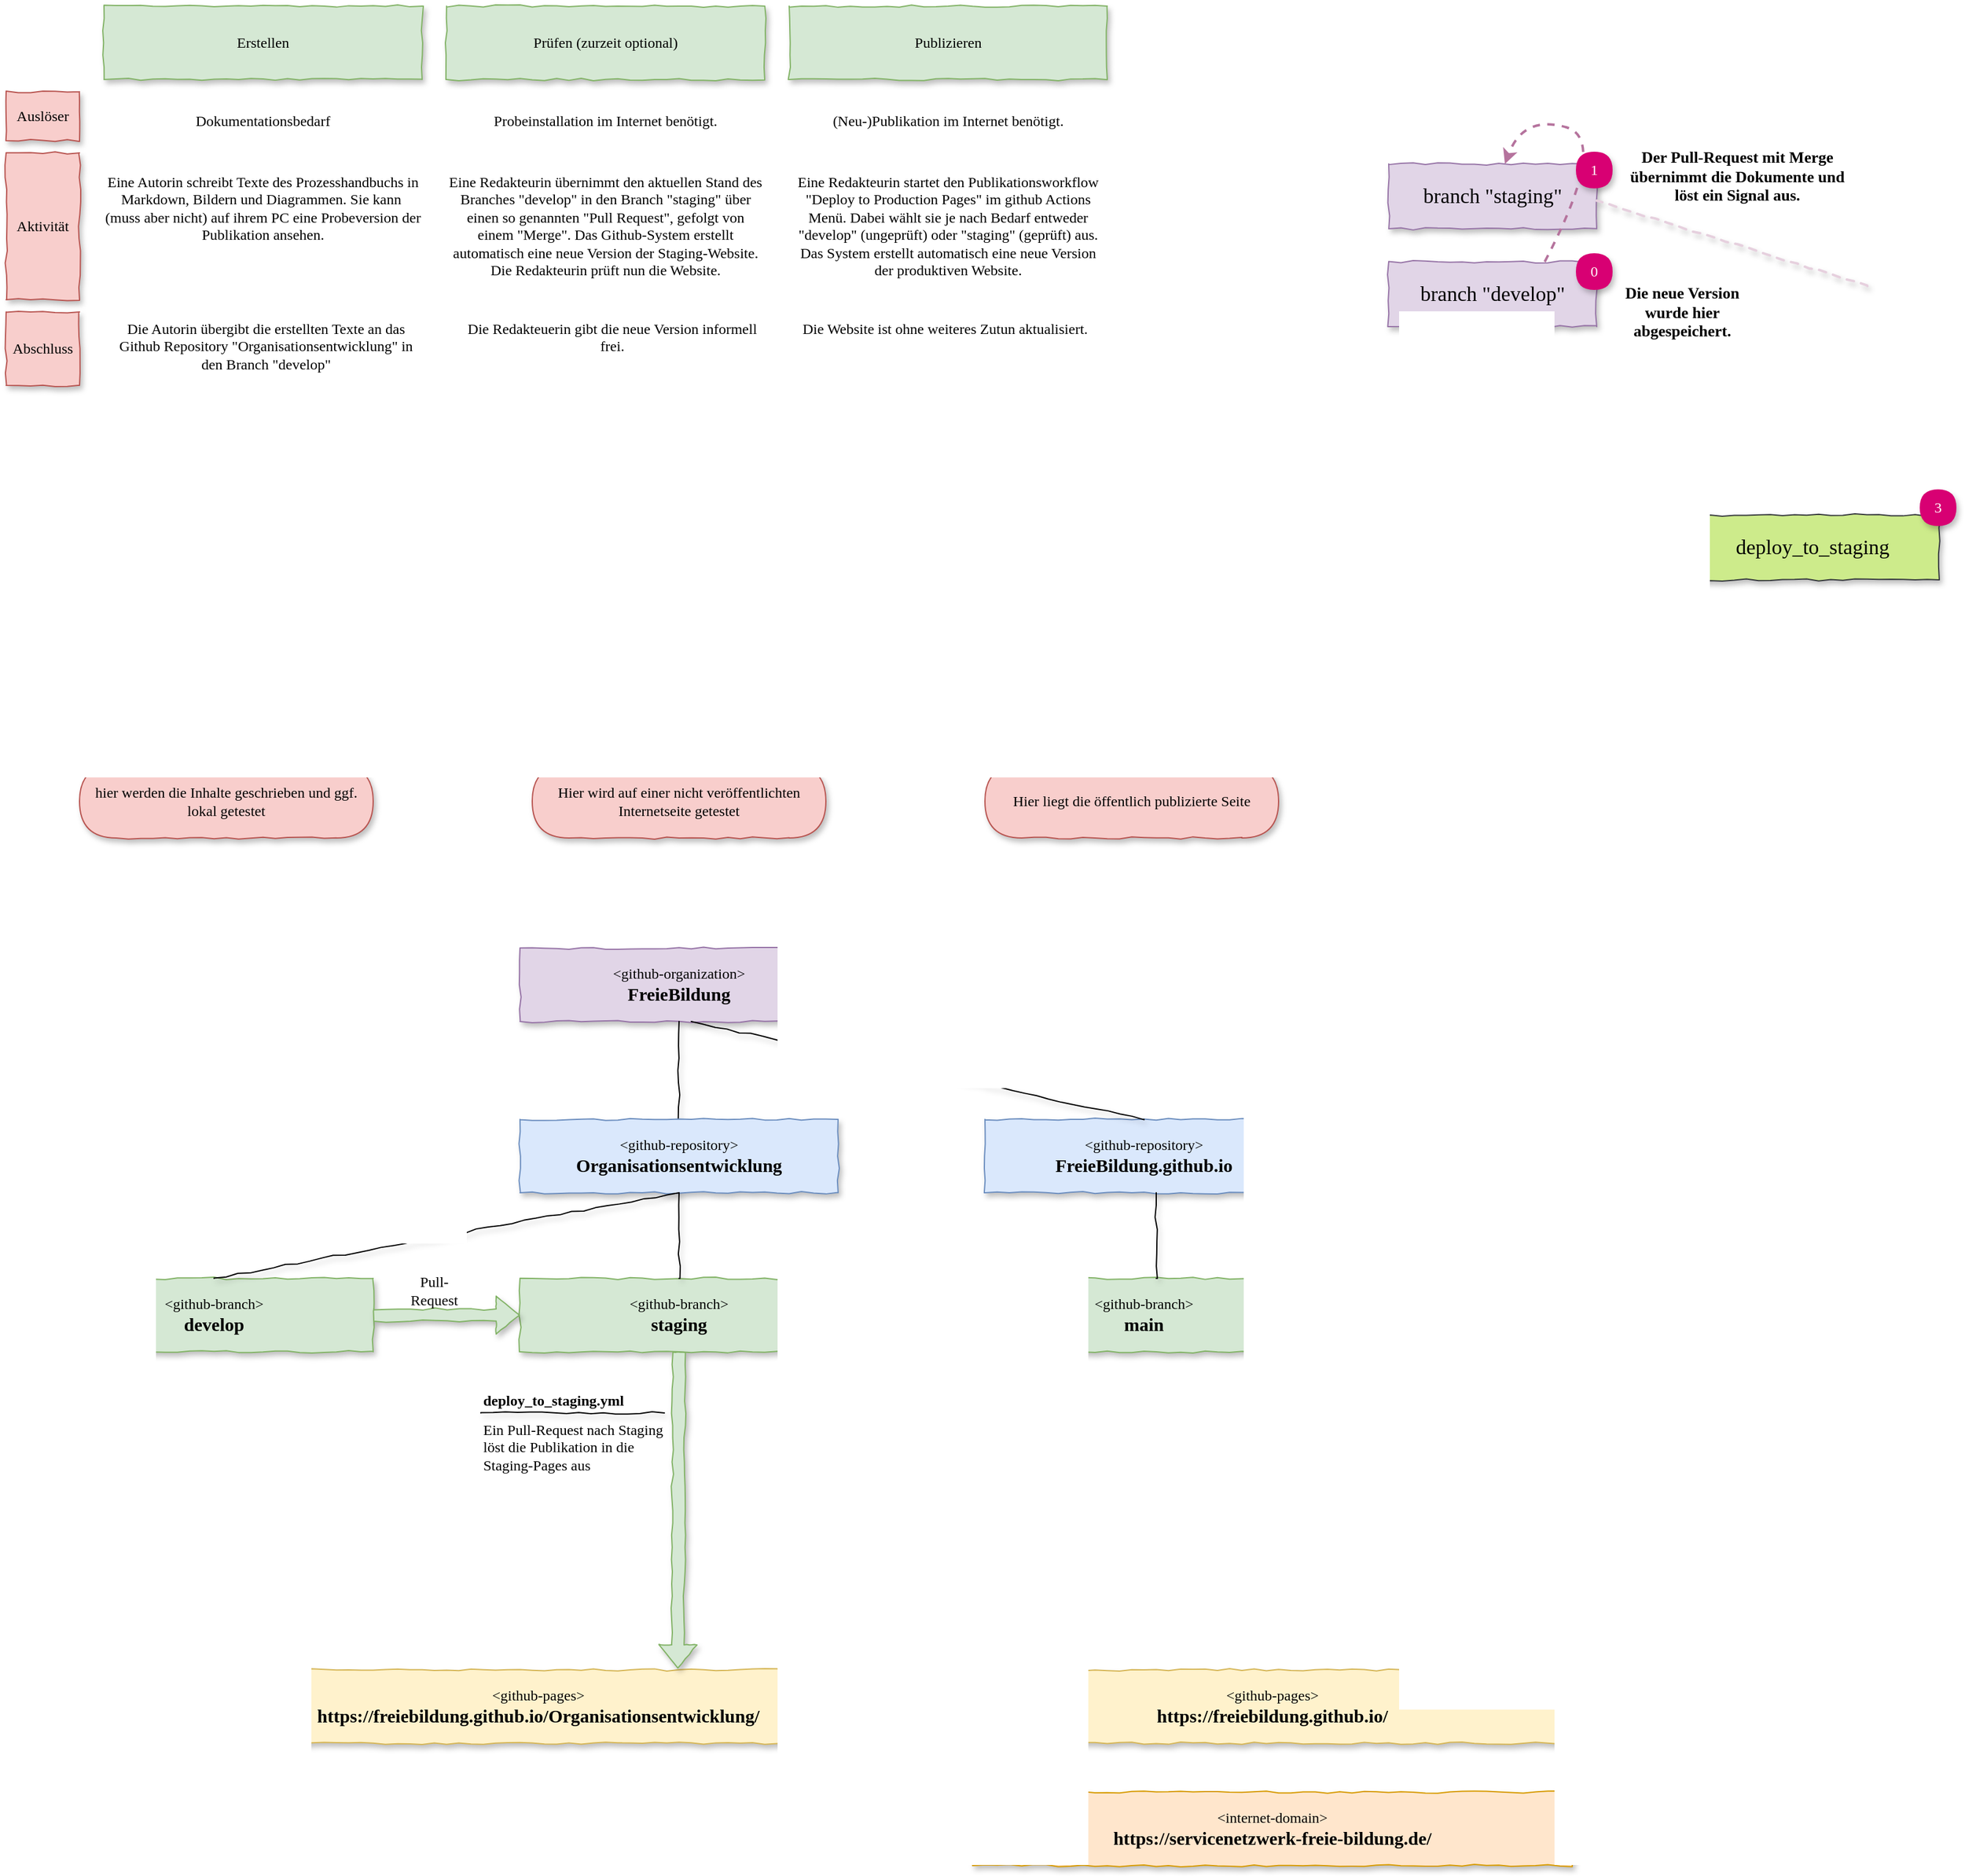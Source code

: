 <mxfile version="22.1.16" type="device" pages="3">
  <diagram id="SfIg9ZehUagJYM4pW7xx" name="staging">
    <mxGraphModel dx="2631" dy="1784" grid="1" gridSize="10" guides="1" tooltips="1" connect="1" arrows="1" fold="1" page="1" pageScale="1" pageWidth="1169" pageHeight="827" math="0" shadow="0">
      <root>
        <mxCell id="0" />
        <mxCell id="1" parent="0" />
        <mxCell id="Q2lMafh3maAkQUWObI2H-1" value="&amp;lt;github-organization&amp;gt;&lt;br&gt;&lt;b&gt;&lt;font style=&quot;font-size: 15px&quot;&gt;FreieBildung&lt;/font&gt;&lt;/b&gt;" style="rounded=0;whiteSpace=wrap;html=1;fontFamily=Comic Sans MS;shadow=1;sketch=1;sketchStyle=comic;fillColor=#e1d5e7;strokeColor=#9673a6;" parent="1" vertex="1">
          <mxGeometry x="300" y="20" width="260" height="60" as="geometry" />
        </mxCell>
        <mxCell id="Q2lMafh3maAkQUWObI2H-2" value="" style="endArrow=none;html=1;fontFamily=Comic Sans MS;sketch=1;shadow=1;sketchStyle=comic;entryX=0.5;entryY=1;entryDx=0;entryDy=0;" parent="1" source="Q2lMafh3maAkQUWObI2H-3" target="Q2lMafh3maAkQUWObI2H-1" edge="1">
          <mxGeometry width="50" height="50" relative="1" as="geometry">
            <mxPoint x="120" y="210" as="sourcePoint" />
            <mxPoint x="170" y="160" as="targetPoint" />
          </mxGeometry>
        </mxCell>
        <mxCell id="Q2lMafh3maAkQUWObI2H-3" value="&amp;lt;github-repository&amp;gt;&lt;br&gt;&lt;b&gt;&lt;font style=&quot;font-size: 15px&quot;&gt;Organisationsentwicklung&lt;/font&gt;&lt;/b&gt;" style="rounded=0;whiteSpace=wrap;html=1;fontFamily=Comic Sans MS;shadow=1;sketch=1;sketchStyle=comic;fillColor=#dae8fc;strokeColor=#6c8ebf;" parent="1" vertex="1">
          <mxGeometry x="300" y="160" width="260" height="60" as="geometry" />
        </mxCell>
        <mxCell id="Q2lMafh3maAkQUWObI2H-4" value="&amp;lt;github-repository&amp;gt;&lt;br&gt;&lt;b&gt;&lt;font style=&quot;font-size: 15px&quot;&gt;FreieBildung.github.io&lt;/font&gt;&lt;/b&gt;" style="rounded=0;whiteSpace=wrap;html=1;fontFamily=Comic Sans MS;shadow=1;sketch=1;sketchStyle=comic;fillColor=#dae8fc;strokeColor=#6c8ebf;" parent="1" vertex="1">
          <mxGeometry x="680" y="160" width="260" height="60" as="geometry" />
        </mxCell>
        <mxCell id="Q2lMafh3maAkQUWObI2H-5" value="&amp;lt;github-branch&amp;gt;&lt;br&gt;&lt;b&gt;&lt;font style=&quot;font-size: 15px&quot;&gt;staging&lt;/font&gt;&lt;/b&gt;" style="rounded=0;whiteSpace=wrap;html=1;fontFamily=Comic Sans MS;shadow=1;sketch=1;sketchStyle=comic;fillColor=#d5e8d4;strokeColor=#82b366;" parent="1" vertex="1">
          <mxGeometry x="300" y="290" width="260" height="60" as="geometry" />
        </mxCell>
        <mxCell id="Q2lMafh3maAkQUWObI2H-6" value="&amp;lt;github-branch&amp;gt;&lt;br&gt;&lt;b&gt;&lt;font style=&quot;font-size: 15px&quot;&gt;develop&lt;/font&gt;&lt;/b&gt;" style="rounded=0;whiteSpace=wrap;html=1;fontFamily=Comic Sans MS;shadow=1;sketch=1;sketchStyle=comic;fillColor=#d5e8d4;strokeColor=#82b366;" parent="1" vertex="1">
          <mxGeometry x="-80" y="290" width="260" height="60" as="geometry" />
        </mxCell>
        <mxCell id="Q2lMafh3maAkQUWObI2H-7" value="&amp;lt;github-branch&amp;gt;&lt;br&gt;&lt;b&gt;&lt;font style=&quot;font-size: 15px&quot;&gt;main&lt;/font&gt;&lt;/b&gt;" style="rounded=0;whiteSpace=wrap;html=1;fontFamily=Comic Sans MS;shadow=1;sketch=1;sketchStyle=comic;fillColor=#d5e8d4;strokeColor=#82b366;" parent="1" vertex="1">
          <mxGeometry x="680" y="290" width="260" height="60" as="geometry" />
        </mxCell>
        <mxCell id="Q2lMafh3maAkQUWObI2H-8" value="&amp;lt;github-pages&amp;gt;&lt;br&gt;&lt;b&gt;&lt;font style=&quot;font-size: 15px&quot;&gt;https://freiebildung.github.io/Organisationsentwicklung/&lt;/font&gt;&lt;/b&gt;" style="rounded=0;whiteSpace=wrap;html=1;fontFamily=Comic Sans MS;shadow=1;sketch=1;sketchStyle=comic;fillColor=#fff2cc;strokeColor=#d6b656;" parent="1" vertex="1">
          <mxGeometry x="70" y="610" width="490" height="60" as="geometry" />
        </mxCell>
        <mxCell id="Q2lMafh3maAkQUWObI2H-11" value="" style="shape=flexArrow;endArrow=classic;html=1;shadow=1;fontFamily=Comic Sans MS;sketch=1;sketchStyle=comic;fillColor=#d5e8d4;strokeColor=#82b366;exitX=1;exitY=0.5;exitDx=0;exitDy=0;entryX=0;entryY=0.5;entryDx=0;entryDy=0;" parent="1" source="Q2lMafh3maAkQUWObI2H-6" target="Q2lMafh3maAkQUWObI2H-5" edge="1">
          <mxGeometry width="50" height="50" relative="1" as="geometry">
            <mxPoint x="270" y="500" as="sourcePoint" />
            <mxPoint x="320" y="450" as="targetPoint" />
          </mxGeometry>
        </mxCell>
        <mxCell id="Q2lMafh3maAkQUWObI2H-14" value="&lt;span style=&quot;color: rgb(0 , 0 , 0) ; font-family: &amp;#34;comic sans ms&amp;#34; ; font-size: 12px ; font-style: normal ; font-weight: 400 ; letter-spacing: normal ; text-align: center ; text-indent: 0px ; text-transform: none ; word-spacing: 0px ; display: inline ; float: none&quot;&gt;Ein Pull-Request nach Staging löst die Publikation in die Staging-Pages aus&lt;/span&gt;" style="text;whiteSpace=wrap;html=1;fontFamily=Comic Sans MS;labelBackgroundColor=none;" parent="1" vertex="1">
          <mxGeometry x="268" y="400" width="150" height="30" as="geometry" />
        </mxCell>
        <mxCell id="Q2lMafh3maAkQUWObI2H-18" value="deploy_to_staging.yml" style="text;html=1;strokeColor=none;fillColor=none;align=left;verticalAlign=middle;whiteSpace=wrap;rounded=0;shadow=1;labelBackgroundColor=none;sketch=1;sketchStyle=comic;fontFamily=Comic Sans MS;fontStyle=1" parent="1" vertex="1">
          <mxGeometry x="268" y="380" width="40" height="20" as="geometry" />
        </mxCell>
        <mxCell id="Q2lMafh3maAkQUWObI2H-22" value="" style="endArrow=none;html=1;fontFamily=Comic Sans MS;sketch=1;shadow=1;sketchStyle=comic;entryX=1;entryY=0;entryDx=0;entryDy=0;exitX=0;exitY=1;exitDx=0;exitDy=0;" parent="1" source="Q2lMafh3maAkQUWObI2H-18" target="Q2lMafh3maAkQUWObI2H-14" edge="1">
          <mxGeometry width="50" height="50" relative="1" as="geometry">
            <mxPoint x="288" y="400.0" as="sourcePoint" />
            <mxPoint x="338" y="350.0" as="targetPoint" />
          </mxGeometry>
        </mxCell>
        <mxCell id="Q2lMafh3maAkQUWObI2H-17" value="" style="shape=flexArrow;endArrow=classic;html=1;shadow=1;fontFamily=Comic Sans MS;sketch=1;sketchStyle=comic;fillColor=#d5e8d4;strokeColor=#82b366;exitX=0.5;exitY=1;exitDx=0;exitDy=0;" parent="1" source="Q2lMafh3maAkQUWObI2H-5" edge="1">
          <mxGeometry width="50" height="50" relative="1" as="geometry">
            <mxPoint x="474.0" y="510" as="sourcePoint" />
            <mxPoint x="429" y="609" as="targetPoint" />
          </mxGeometry>
        </mxCell>
        <mxCell id="Q2lMafh3maAkQUWObI2H-23" value="Pull-Request" style="text;html=1;strokeColor=none;fillColor=none;align=center;verticalAlign=middle;whiteSpace=wrap;rounded=0;shadow=1;labelBackgroundColor=none;sketch=1;sketchStyle=comic;fontFamily=Comic Sans MS;" parent="1" vertex="1">
          <mxGeometry x="210" y="290" width="40" height="20" as="geometry" />
        </mxCell>
        <mxCell id="Q2lMafh3maAkQUWObI2H-24" value="" style="endArrow=none;html=1;fontFamily=Comic Sans MS;sketch=1;shadow=1;sketchStyle=comic;exitX=0.5;exitY=0;exitDx=0;exitDy=0;" parent="1" source="Q2lMafh3maAkQUWObI2H-4" edge="1">
          <mxGeometry width="50" height="50" relative="1" as="geometry">
            <mxPoint x="449.455" y="170" as="sourcePoint" />
            <mxPoint x="440" y="80" as="targetPoint" />
          </mxGeometry>
        </mxCell>
        <mxCell id="Q2lMafh3maAkQUWObI2H-25" value="" style="endArrow=none;html=1;fontFamily=Comic Sans MS;sketch=1;shadow=1;sketchStyle=comic;entryX=0.5;entryY=1;entryDx=0;entryDy=0;exitX=0.5;exitY=0;exitDx=0;exitDy=0;" parent="1" source="Q2lMafh3maAkQUWObI2H-6" target="Q2lMafh3maAkQUWObI2H-3" edge="1">
          <mxGeometry width="50" height="50" relative="1" as="geometry">
            <mxPoint x="449.455" y="170" as="sourcePoint" />
            <mxPoint x="448" y="90" as="targetPoint" />
          </mxGeometry>
        </mxCell>
        <mxCell id="Q2lMafh3maAkQUWObI2H-26" value="" style="endArrow=none;html=1;fontFamily=Comic Sans MS;sketch=1;shadow=1;sketchStyle=comic;exitX=0.5;exitY=0;exitDx=0;exitDy=0;" parent="1" source="Q2lMafh3maAkQUWObI2H-5" edge="1">
          <mxGeometry width="50" height="50" relative="1" as="geometry">
            <mxPoint x="60" y="440" as="sourcePoint" />
            <mxPoint x="430" y="220" as="targetPoint" />
          </mxGeometry>
        </mxCell>
        <mxCell id="fT35Rnp8yIrbImqnS2Vu-1" value="&amp;lt;github-pages&amp;gt;&lt;br&gt;&lt;b&gt;&lt;font style=&quot;font-size: 15px&quot;&gt;https://freiebildung.github.io/&lt;/font&gt;&lt;/b&gt;" style="rounded=0;whiteSpace=wrap;html=1;fontFamily=Comic Sans MS;shadow=1;sketch=1;sketchStyle=comic;fillColor=#fff2cc;strokeColor=#d6b656;" parent="1" vertex="1">
          <mxGeometry x="670" y="610" width="490" height="60" as="geometry" />
        </mxCell>
        <mxCell id="fT35Rnp8yIrbImqnS2Vu-2" value="&amp;lt;internet-domain&amp;gt;&lt;br&gt;&lt;b&gt;&lt;font style=&quot;font-size: 15px&quot;&gt;https://servicenetzwerk-freie-bildung.de/&lt;/font&gt;&lt;/b&gt;" style="rounded=0;whiteSpace=wrap;html=1;fontFamily=Comic Sans MS;shadow=1;sketch=1;sketchStyle=comic;fillColor=#ffe6cc;strokeColor=#d79b00;" parent="1" vertex="1">
          <mxGeometry x="670" y="710" width="490" height="60" as="geometry" />
        </mxCell>
        <mxCell id="fT35Rnp8yIrbImqnS2Vu-3" value="" style="endArrow=none;html=1;fontFamily=Comic Sans MS;sketch=1;shadow=1;sketchStyle=comic;exitX=0.5;exitY=0;exitDx=0;exitDy=0;" parent="1" edge="1">
          <mxGeometry width="50" height="50" relative="1" as="geometry">
            <mxPoint x="820.0" y="290" as="sourcePoint" />
            <mxPoint x="820.0" y="220" as="targetPoint" />
          </mxGeometry>
        </mxCell>
        <mxCell id="fT35Rnp8yIrbImqnS2Vu-4" value="hier werden die Inhalte geschrieben und ggf. lokal getestet" style="rounded=1;whiteSpace=wrap;html=1;arcSize=50;shadow=1;sketch=1;sketchStyle=comic;fontFamily=Comic Sans MS;fillColor=#f8cecc;strokeColor=#b85450;" parent="1" vertex="1">
          <mxGeometry x="-60" y="-130" width="240" height="60" as="geometry" />
        </mxCell>
        <mxCell id="fT35Rnp8yIrbImqnS2Vu-5" value="Hier wird auf einer nicht veröffentlichten Internetseite getestet" style="rounded=1;whiteSpace=wrap;html=1;arcSize=50;shadow=1;sketch=1;sketchStyle=comic;fontFamily=Comic Sans MS;fillColor=#f8cecc;strokeColor=#b85450;" parent="1" vertex="1">
          <mxGeometry x="310" y="-130" width="240" height="60" as="geometry" />
        </mxCell>
        <mxCell id="fT35Rnp8yIrbImqnS2Vu-6" value="Hier liegt die öffentlich publizierte Seite" style="rounded=1;whiteSpace=wrap;html=1;arcSize=50;shadow=1;sketch=1;sketchStyle=comic;fontFamily=Comic Sans MS;fillColor=#f8cecc;strokeColor=#b85450;" parent="1" vertex="1">
          <mxGeometry x="680" y="-130" width="240" height="60" as="geometry" />
        </mxCell>
        <mxCell id="P5geH7VPQGh_iKefIylm-1" value="Erstellen" style="rounded=0;whiteSpace=wrap;html=1;fontFamily=Comic Sans MS;shadow=1;sketch=1;sketchStyle=comic;fillColor=#d5e8d4;strokeColor=#82b366;" parent="1" vertex="1">
          <mxGeometry x="-40" y="-750" width="260" height="60" as="geometry" />
        </mxCell>
        <mxCell id="P5geH7VPQGh_iKefIylm-2" value="Prüfen (zurzeit optional)" style="rounded=0;whiteSpace=wrap;html=1;fontFamily=Comic Sans MS;shadow=1;sketch=1;sketchStyle=comic;fillColor=#d5e8d4;strokeColor=#82b366;" parent="1" vertex="1">
          <mxGeometry x="240" y="-750" width="260" height="60" as="geometry" />
        </mxCell>
        <mxCell id="P5geH7VPQGh_iKefIylm-3" value="Publizieren" style="rounded=0;whiteSpace=wrap;html=1;fontFamily=Comic Sans MS;shadow=1;sketch=1;sketchStyle=comic;fillColor=#d5e8d4;strokeColor=#82b366;" parent="1" vertex="1">
          <mxGeometry x="520" y="-750" width="260" height="60" as="geometry" />
        </mxCell>
        <mxCell id="P5geH7VPQGh_iKefIylm-6" value="Auslöser" style="rounded=0;whiteSpace=wrap;html=1;fontFamily=Comic Sans MS;shadow=1;sketch=1;sketchStyle=comic;fillColor=#f8cecc;strokeColor=#b85450;" parent="1" vertex="1">
          <mxGeometry x="-120" y="-680" width="60" height="40" as="geometry" />
        </mxCell>
        <mxCell id="P5geH7VPQGh_iKefIylm-7" value="&lt;font face=&quot;Comic Sans MS&quot;&gt;Eine Autorin schreibt Texte des Prozesshandbuchs in Markdown, Bildern und Diagrammen. Sie kann&amp;nbsp; (muss aber nicht) auf ihrem PC eine Probeversion der Publikation ansehen.&lt;br&gt;&lt;/font&gt;" style="text;html=1;strokeColor=none;fillColor=none;align=center;verticalAlign=top;whiteSpace=wrap;rounded=0;" parent="1" vertex="1">
          <mxGeometry x="-40" y="-620" width="260" height="20" as="geometry" />
        </mxCell>
        <mxCell id="P5geH7VPQGh_iKefIylm-8" value="Aktivität" style="rounded=0;whiteSpace=wrap;html=1;fontFamily=Comic Sans MS;shadow=1;sketch=1;sketchStyle=comic;fillColor=#f8cecc;strokeColor=#b85450;" parent="1" vertex="1">
          <mxGeometry x="-120" y="-630" width="60" height="120" as="geometry" />
        </mxCell>
        <mxCell id="P5geH7VPQGh_iKefIylm-9" value="&lt;font face=&quot;Comic Sans MS&quot;&gt;Dokumentationsbedarf&lt;/font&gt;" style="text;html=1;strokeColor=none;fillColor=none;align=center;verticalAlign=top;whiteSpace=wrap;rounded=0;" parent="1" vertex="1">
          <mxGeometry x="-15" y="-670" width="210" height="30" as="geometry" />
        </mxCell>
        <mxCell id="P5geH7VPQGh_iKefIylm-10" value="Abschluss" style="rounded=0;whiteSpace=wrap;html=1;fontFamily=Comic Sans MS;shadow=1;sketch=1;sketchStyle=comic;fillColor=#f8cecc;strokeColor=#b85450;" parent="1" vertex="1">
          <mxGeometry x="-120" y="-500" width="60" height="60" as="geometry" />
        </mxCell>
        <mxCell id="P5geH7VPQGh_iKefIylm-11" value="&lt;font face=&quot;Comic Sans MS&quot;&gt;Die Autorin übergibt die erstellten Texte an das Github Repository &quot;Organisationsentwicklung&quot; in den Branch &quot;develop&quot;&lt;/font&gt;" style="text;html=1;strokeColor=none;fillColor=none;align=center;verticalAlign=top;whiteSpace=wrap;rounded=0;" parent="1" vertex="1">
          <mxGeometry x="-30" y="-500" width="245" height="20" as="geometry" />
        </mxCell>
        <mxCell id="P5geH7VPQGh_iKefIylm-12" value="&lt;font face=&quot;Comic Sans MS&quot;&gt;Probeinstallation im Internet benötigt.&lt;/font&gt;" style="text;html=1;strokeColor=none;fillColor=none;align=center;verticalAlign=top;whiteSpace=wrap;rounded=0;" parent="1" vertex="1">
          <mxGeometry x="265" y="-670" width="210" height="20" as="geometry" />
        </mxCell>
        <mxCell id="P5geH7VPQGh_iKefIylm-13" value="&lt;font face=&quot;Comic Sans MS&quot;&gt;Eine Redakteurin übernimmt den aktuellen Stand des Branches &quot;develop&quot; in den Branch &quot;staging&quot; über einen so genannten &quot;Pull Request&quot;, gefolgt von einem &quot;Merge&quot;. Das Github-System erstellt automatisch eine neue Version der Staging-Website. Die Redakteurin prüft nun die Website.&lt;br&gt;&lt;/font&gt;" style="text;html=1;strokeColor=none;fillColor=none;align=center;verticalAlign=top;whiteSpace=wrap;rounded=0;" parent="1" vertex="1">
          <mxGeometry x="240" y="-620" width="260" height="20" as="geometry" />
        </mxCell>
        <mxCell id="P5geH7VPQGh_iKefIylm-14" value="&lt;font face=&quot;Comic Sans MS&quot;&gt;Die Redakteuerin gibt die neue Version informell frei.&lt;/font&gt;" style="text;html=1;strokeColor=none;fillColor=none;align=center;verticalAlign=top;whiteSpace=wrap;rounded=0;" parent="1" vertex="1">
          <mxGeometry x="252.5" y="-500" width="245" height="20" as="geometry" />
        </mxCell>
        <mxCell id="P5geH7VPQGh_iKefIylm-15" value="&lt;font face=&quot;Comic Sans MS&quot;&gt;(Neu-)Publikation im Internet benötigt.&lt;/font&gt;" style="text;html=1;strokeColor=none;fillColor=none;align=center;verticalAlign=top;whiteSpace=wrap;rounded=0;" parent="1" vertex="1">
          <mxGeometry x="545" y="-670" width="210" height="20" as="geometry" />
        </mxCell>
        <mxCell id="P5geH7VPQGh_iKefIylm-17" value="&lt;font face=&quot;Comic Sans MS&quot;&gt;Eine Redakteurin startet den Publikationsworkflow &quot;Deploy to Production Pages&quot; im github Actions Menü. Dabei wählt sie je nach Bedarf entweder &quot;develop&quot; (ungeprüft) oder &quot;staging&quot; (geprüft) aus. Das System erstellt automatisch eine neue Version der produktiven Website.&lt;br&gt;&lt;/font&gt;" style="text;html=1;strokeColor=none;fillColor=none;align=center;verticalAlign=top;whiteSpace=wrap;rounded=0;" parent="1" vertex="1">
          <mxGeometry x="520" y="-620" width="260" height="20" as="geometry" />
        </mxCell>
        <mxCell id="P5geH7VPQGh_iKefIylm-18" value="&lt;font face=&quot;Comic Sans MS&quot;&gt;Die Website ist ohne weiteres Zutun aktualisiert.&lt;/font&gt;" style="text;html=1;strokeColor=none;fillColor=none;align=center;verticalAlign=top;whiteSpace=wrap;rounded=0;" parent="1" vertex="1">
          <mxGeometry x="525" y="-500" width="245" height="20" as="geometry" />
        </mxCell>
        <mxCell id="P5geH7VPQGh_iKefIylm-19" value="deploy_to_staging" style="rounded=0;whiteSpace=wrap;html=1;fontFamily=Comic Sans MS;shadow=1;sketch=1;sketchStyle=comic;fillColor=#cdeb8b;strokeColor=#36393d;fontSize=17;" parent="1" vertex="1">
          <mxGeometry x="1253" y="-334" width="207" height="53" as="geometry" />
        </mxCell>
        <mxCell id="P5geH7VPQGh_iKefIylm-22" value="3" style="rounded=1;whiteSpace=wrap;html=1;arcSize=50;shadow=1;sketch=1;sketchStyle=comic;fillColor=#d80073;fontColor=#ffffff;fontFamily=Comic Sans MS;strokeColor=none;" parent="1" vertex="1">
          <mxGeometry x="1444" y="-355" width="30" height="30" as="geometry" />
        </mxCell>
        <mxCell id="P5geH7VPQGh_iKefIylm-23" value="branch &quot;develop&quot;" style="rounded=0;whiteSpace=wrap;html=1;fontFamily=Comic Sans MS;shadow=1;sketch=1;sketchStyle=comic;fillColor=#e1d5e7;strokeColor=#9673a6;fontSize=17;" parent="1" vertex="1">
          <mxGeometry x="1010" y="-541" width="170" height="53" as="geometry" />
        </mxCell>
        <mxCell id="P5geH7VPQGh_iKefIylm-24" value="branch &quot;staging&quot;" style="rounded=0;whiteSpace=wrap;html=1;fontFamily=Comic Sans MS;shadow=1;sketch=1;sketchStyle=comic;fillColor=#e1d5e7;strokeColor=#9673a6;fontSize=17;" parent="1" vertex="1">
          <mxGeometry x="1010" y="-621" width="170" height="53" as="geometry" />
        </mxCell>
        <mxCell id="P5geH7VPQGh_iKefIylm-25" value="0" style="rounded=1;whiteSpace=wrap;html=1;arcSize=50;shadow=1;sketch=1;sketchStyle=comic;fillColor=#d80073;fontColor=#ffffff;fontFamily=Comic Sans MS;strokeColor=none;" parent="1" vertex="1">
          <mxGeometry x="1163" y="-548" width="30" height="30" as="geometry" />
        </mxCell>
        <mxCell id="P5geH7VPQGh_iKefIylm-28" value="" style="endArrow=none;html=1;fontFamily=Comic Sans MS;sketch=1;shadow=1;sketchStyle=comic;exitX=0.78;exitY=0.313;exitDx=0;exitDy=0;dashed=1;strokeColor=#E6D0DE;strokeWidth=2;exitPerimeter=0;" parent="1" edge="1">
          <mxGeometry width="50" height="50" relative="1" as="geometry">
            <mxPoint x="1401.2" y="-521.121" as="sourcePoint" />
            <mxPoint x="1180" y="-591" as="targetPoint" />
          </mxGeometry>
        </mxCell>
        <mxCell id="P5geH7VPQGh_iKefIylm-29" value="Die neue Version wurde hier abgespeichert." style="text;html=1;strokeColor=none;fillColor=none;align=center;verticalAlign=middle;whiteSpace=wrap;rounded=0;shadow=1;sketch=1;sketchStyle=comic;fontFamily=Comic Sans MS;fontSize=13;fontStyle=1" parent="1" vertex="1">
          <mxGeometry x="1190" y="-510" width="120" height="20" as="geometry" />
        </mxCell>
        <mxCell id="P5geH7VPQGh_iKefIylm-30" value="Der Pull-Request mit Merge übernimmt die Dokumente und löst ein Signal aus." style="text;html=1;strokeColor=none;fillColor=none;align=center;verticalAlign=middle;whiteSpace=wrap;rounded=0;shadow=1;sketch=1;sketchStyle=comic;fontFamily=Comic Sans MS;fontSize=13;fontStyle=1" parent="1" vertex="1">
          <mxGeometry x="1200" y="-621" width="190" height="20" as="geometry" />
        </mxCell>
        <mxCell id="P5geH7VPQGh_iKefIylm-31" value="" style="curved=1;endArrow=classic;html=1;dashed=1;strokeWidth=2;fontFamily=Comic Sans MS;fontSize=13;strokeColor=#B5739D;exitX=0.75;exitY=0;exitDx=0;exitDy=0;" parent="1" source="P5geH7VPQGh_iKefIylm-23" target="P5geH7VPQGh_iKefIylm-24" edge="1">
          <mxGeometry width="50" height="50" relative="1" as="geometry">
            <mxPoint x="1130" y="-651" as="sourcePoint" />
            <mxPoint x="1180" y="-701" as="targetPoint" />
            <Array as="points">
              <mxPoint x="1190" y="-641" />
              <mxPoint x="1120" y="-661" />
            </Array>
          </mxGeometry>
        </mxCell>
        <mxCell id="P5geH7VPQGh_iKefIylm-26" value="1" style="rounded=1;whiteSpace=wrap;html=1;arcSize=50;shadow=1;sketch=1;sketchStyle=comic;fillColor=#d80073;fontColor=#ffffff;fontFamily=Comic Sans MS;strokeColor=none;" parent="1" vertex="1">
          <mxGeometry x="1163" y="-631" width="30" height="30" as="geometry" />
        </mxCell>
      </root>
    </mxGraphModel>
  </diagram>
  <diagram id="XP6V0tWkyZpRo8pOwqhq" name="Seite-2">
    <mxGraphModel dx="893" dy="2295" grid="1" gridSize="10" guides="1" tooltips="1" connect="1" arrows="1" fold="1" page="1" pageScale="1" pageWidth="827" pageHeight="1169" math="0" shadow="0">
      <root>
        <mxCell id="0" />
        <mxCell id="1" parent="0" />
        <mxCell id="xLPJ1dpLm62vggdc6FZ8-3" value="Service-netzwerk" style="rounded=0;whiteSpace=wrap;html=1;fontFamily=Comic Sans MS;shadow=1;sketch=1;sketchStyle=comic;fillColor=#eeeeee;strokeColor=#36393d;fontSize=17;" parent="1" vertex="1">
          <mxGeometry x="1120" y="-960" width="90" height="400" as="geometry" />
        </mxCell>
        <mxCell id="xLPJ1dpLm62vggdc6FZ8-4" value="Leistungsprozesse" style="rounded=0;whiteSpace=wrap;html=1;fontFamily=Comic Sans MS;shadow=1;sketch=1;sketchStyle=comic;fillColor=#cdeb8b;strokeColor=#36393d;fontSize=17;" parent="1" vertex="1">
          <mxGeometry x="1440" y="-790" width="220" height="53" as="geometry" />
        </mxCell>
        <mxCell id="xLPJ1dpLm62vggdc6FZ8-6" value="Weiterentwicklung Servicenetzwerk&amp;nbsp;&lt;br&gt;&lt;font style=&quot;font-size: 11px;&quot;&gt;Erweiterung, Optimierung, Automatisierung&lt;/font&gt;" style="rounded=0;whiteSpace=wrap;html=1;fontFamily=Comic Sans MS;shadow=1;sketch=1;sketchStyle=comic;fillColor=#cdeb8b;strokeColor=#36393d;fontSize=17;" parent="1" vertex="1">
          <mxGeometry x="1220" y="-960" width="220" height="93" as="geometry" />
        </mxCell>
        <mxCell id="xLPJ1dpLm62vggdc6FZ8-10" value="Prozess-Schnittstelle" style="rounded=0;whiteSpace=wrap;html=1;fontFamily=Comic Sans MS;shadow=1;sketch=1;sketchStyle=comic;fillColor=#cdeb8b;strokeColor=#36393d;fontSize=17;" parent="1" vertex="1">
          <mxGeometry x="1290" y="-700" width="280" height="20" as="geometry" />
        </mxCell>
        <mxCell id="xLPJ1dpLm62vggdc6FZ8-11" value="" style="endArrow=classic;html=1;rounded=0;shadow=1;sketch=1;curveFitting=1;jiggle=2;sketchStyle=comic;exitX=0.233;exitY=-0.018;exitDx=0;exitDy=0;entryX=0.225;entryY=1.008;entryDx=0;entryDy=0;entryPerimeter=0;exitPerimeter=0;" parent="1" source="xLPJ1dpLm62vggdc6FZ8-7" target="xLPJ1dpLm62vggdc6FZ8-6" edge="1">
          <mxGeometry width="50" height="50" relative="1" as="geometry">
            <mxPoint x="1280" y="-790" as="sourcePoint" />
            <mxPoint x="1330" y="-840" as="targetPoint" />
          </mxGeometry>
        </mxCell>
        <mxCell id="xLPJ1dpLm62vggdc6FZ8-12" value="Anforderungen" style="edgeLabel;html=1;align=center;verticalAlign=middle;resizable=0;points=[];fontFamily=Comic Sans MS;" parent="xLPJ1dpLm62vggdc6FZ8-11" vertex="1" connectable="0">
          <mxGeometry x="0.005" y="-1" relative="1" as="geometry">
            <mxPoint as="offset" />
          </mxGeometry>
        </mxCell>
        <mxCell id="xLPJ1dpLm62vggdc6FZ8-7" value="Genossenschaftsprozesse" style="rounded=0;whiteSpace=wrap;html=1;fontFamily=Comic Sans MS;shadow=1;sketch=1;sketchStyle=comic;fillColor=#cdeb8b;strokeColor=#36393d;fontSize=17;" parent="1" vertex="1">
          <mxGeometry x="1220" y="-790" width="210" height="53" as="geometry" />
        </mxCell>
        <mxCell id="xLPJ1dpLm62vggdc6FZ8-13" value="" style="endArrow=classic;html=1;rounded=0;shadow=1;sketch=1;curveFitting=1;jiggle=2;sketchStyle=comic;exitX=1;exitY=0.5;exitDx=0;exitDy=0;entryX=0.5;entryY=0;entryDx=0;entryDy=0;" parent="1" source="xLPJ1dpLm62vggdc6FZ8-6" target="xLPJ1dpLm62vggdc6FZ8-4" edge="1">
          <mxGeometry width="50" height="50" relative="1" as="geometry">
            <mxPoint x="1275" y="-760" as="sourcePoint" />
            <mxPoint x="1275" y="-857" as="targetPoint" />
            <Array as="points">
              <mxPoint x="1550" y="-913" />
            </Array>
          </mxGeometry>
        </mxCell>
        <mxCell id="xLPJ1dpLm62vggdc6FZ8-14" value="Leistungs-&lt;br&gt;Releases" style="edgeLabel;html=1;align=center;verticalAlign=middle;resizable=0;points=[];fontFamily=Comic Sans MS;" parent="xLPJ1dpLm62vggdc6FZ8-13" vertex="1" connectable="0">
          <mxGeometry x="0.005" y="-1" relative="1" as="geometry">
            <mxPoint x="1" y="68" as="offset" />
          </mxGeometry>
        </mxCell>
        <mxCell id="xLPJ1dpLm62vggdc6FZ8-15" value="" style="endArrow=classic;html=1;rounded=0;shadow=1;sketch=1;curveFitting=1;jiggle=2;sketchStyle=comic;exitX=0.705;exitY=0.997;exitDx=0;exitDy=0;entryX=0.73;entryY=0.031;entryDx=0;entryDy=0;entryPerimeter=0;exitPerimeter=0;" parent="1" source="xLPJ1dpLm62vggdc6FZ8-6" target="xLPJ1dpLm62vggdc6FZ8-7" edge="1">
          <mxGeometry width="50" height="50" relative="1" as="geometry">
            <mxPoint x="1275" y="-760" as="sourcePoint" />
            <mxPoint x="1275" y="-857" as="targetPoint" />
          </mxGeometry>
        </mxCell>
        <mxCell id="xLPJ1dpLm62vggdc6FZ8-16" value="Genossenschafts-&lt;br&gt;Releases" style="edgeLabel;html=1;align=center;verticalAlign=middle;resizable=0;points=[];fontFamily=Comic Sans MS;" parent="xLPJ1dpLm62vggdc6FZ8-15" vertex="1" connectable="0">
          <mxGeometry x="0.005" y="-1" relative="1" as="geometry">
            <mxPoint as="offset" />
          </mxGeometry>
        </mxCell>
        <mxCell id="xLPJ1dpLm62vggdc6FZ8-17" value="" style="endArrow=classic;html=1;rounded=0;shadow=1;sketch=1;curveFitting=1;jiggle=2;sketchStyle=comic;exitX=0.123;exitY=0.054;exitDx=0;exitDy=0;entryX=0.25;entryY=1;entryDx=0;entryDy=0;exitPerimeter=0;" parent="1" source="xLPJ1dpLm62vggdc6FZ8-8" target="xLPJ1dpLm62vggdc6FZ8-7" edge="1">
          <mxGeometry width="50" height="50" relative="1" as="geometry">
            <mxPoint x="1270" y="-620" as="sourcePoint" />
            <mxPoint x="1270" y="-717" as="targetPoint" />
          </mxGeometry>
        </mxCell>
        <mxCell id="xLPJ1dpLm62vggdc6FZ8-18" value="Mitgestaltung" style="edgeLabel;html=1;align=center;verticalAlign=middle;resizable=0;points=[];fontFamily=Comic Sans MS;" parent="xLPJ1dpLm62vggdc6FZ8-17" vertex="1" connectable="0">
          <mxGeometry x="0.005" y="-1" relative="1" as="geometry">
            <mxPoint y="22" as="offset" />
          </mxGeometry>
        </mxCell>
        <mxCell id="xLPJ1dpLm62vggdc6FZ8-19" value="" style="endArrow=classic;html=1;rounded=0;shadow=1;sketch=1;curveFitting=1;jiggle=2;sketchStyle=comic;exitX=0.5;exitY=0;exitDx=0;exitDy=0;entryX=0.518;entryY=1.003;entryDx=0;entryDy=0;entryPerimeter=0;" parent="1" source="xLPJ1dpLm62vggdc6FZ8-8" target="xLPJ1dpLm62vggdc6FZ8-10" edge="1">
          <mxGeometry width="50" height="50" relative="1" as="geometry">
            <mxPoint x="1471.14" y="-612.8" as="sourcePoint" />
            <mxPoint x="1470" y="-680" as="targetPoint" />
          </mxGeometry>
        </mxCell>
        <mxCell id="xLPJ1dpLm62vggdc6FZ8-20" value="Nutzung" style="edgeLabel;html=1;align=center;verticalAlign=middle;resizable=0;points=[];fontFamily=Comic Sans MS;" parent="xLPJ1dpLm62vggdc6FZ8-19" vertex="1" connectable="0">
          <mxGeometry x="0.005" y="-1" relative="1" as="geometry">
            <mxPoint x="-1" y="-3" as="offset" />
          </mxGeometry>
        </mxCell>
        <mxCell id="xLPJ1dpLm62vggdc6FZ8-21" value="" style="endArrow=classic;html=1;rounded=0;shadow=1;sketch=1;curveFitting=1;jiggle=2;sketchStyle=comic;exitX=0.894;exitY=-0.056;exitDx=0;exitDy=0;entryX=0.75;entryY=1;entryDx=0;entryDy=0;exitPerimeter=0;" parent="1" source="xLPJ1dpLm62vggdc6FZ8-8" target="xLPJ1dpLm62vggdc6FZ8-4" edge="1">
          <mxGeometry width="50" height="50" relative="1" as="geometry">
            <mxPoint x="1610" y="-612" as="sourcePoint" />
            <mxPoint x="1611" y="-717" as="targetPoint" />
          </mxGeometry>
        </mxCell>
        <mxCell id="xLPJ1dpLm62vggdc6FZ8-22" value="Finanzierung" style="edgeLabel;html=1;align=center;verticalAlign=middle;resizable=0;points=[];fontFamily=Comic Sans MS;" parent="xLPJ1dpLm62vggdc6FZ8-21" vertex="1" connectable="0">
          <mxGeometry x="0.005" y="-1" relative="1" as="geometry">
            <mxPoint y="25" as="offset" />
          </mxGeometry>
        </mxCell>
        <mxCell id="xLPJ1dpLm62vggdc6FZ8-8" value="Freie Schule" style="rounded=0;whiteSpace=wrap;html=1;fontFamily=Comic Sans MS;shadow=1;sketch=1;sketchStyle=comic;fillColor=#cce5ff;strokeColor=#36393d;fontSize=17;" parent="1" vertex="1">
          <mxGeometry x="1220" y="-610" width="430" height="50" as="geometry" />
        </mxCell>
        <mxCell id="xLPJ1dpLm62vggdc6FZ8-24" value="" style="endArrow=classic;html=1;rounded=0;shadow=1;sketch=1;curveFitting=1;jiggle=2;sketchStyle=comic;exitX=0.185;exitY=0.002;exitDx=0;exitDy=0;entryX=0.25;entryY=1;entryDx=0;entryDy=0;exitPerimeter=0;startArrow=classic;startFill=1;" parent="1" source="xLPJ1dpLm62vggdc6FZ8-10" edge="1">
          <mxGeometry width="50" height="50" relative="1" as="geometry">
            <mxPoint x="1340" y="-607" as="sourcePoint" />
            <mxPoint x="1341" y="-737" as="targetPoint" />
          </mxGeometry>
        </mxCell>
        <mxCell id="xLPJ1dpLm62vggdc6FZ8-25" value="z.B. Aufnahme" style="edgeLabel;html=1;align=center;verticalAlign=middle;resizable=0;points=[];fontFamily=Comic Sans MS;" parent="xLPJ1dpLm62vggdc6FZ8-24" vertex="1" connectable="0">
          <mxGeometry x="0.005" y="-1" relative="1" as="geometry">
            <mxPoint x="-2" y="-1" as="offset" />
          </mxGeometry>
        </mxCell>
        <mxCell id="xLPJ1dpLm62vggdc6FZ8-29" value="" style="endArrow=classic;html=1;rounded=0;shadow=1;sketch=1;curveFitting=1;jiggle=2;sketchStyle=comic;exitX=0.797;exitY=0;exitDx=0;exitDy=0;entryX=0.333;entryY=1.014;entryDx=0;entryDy=0;exitPerimeter=0;startArrow=classic;startFill=1;entryPerimeter=0;" parent="1" source="xLPJ1dpLm62vggdc6FZ8-10" target="xLPJ1dpLm62vggdc6FZ8-4" edge="1">
          <mxGeometry width="50" height="50" relative="1" as="geometry">
            <mxPoint x="1352" y="-690" as="sourcePoint" />
            <mxPoint x="1351" y="-727" as="targetPoint" />
          </mxGeometry>
        </mxCell>
        <mxCell id="xLPJ1dpLm62vggdc6FZ8-30" value="z.B. Buchhaltung" style="edgeLabel;html=1;align=center;verticalAlign=middle;resizable=0;points=[];fontFamily=Comic Sans MS;" parent="xLPJ1dpLm62vggdc6FZ8-29" vertex="1" connectable="0">
          <mxGeometry x="0.005" y="-1" relative="1" as="geometry">
            <mxPoint x="-2" y="-1" as="offset" />
          </mxGeometry>
        </mxCell>
      </root>
    </mxGraphModel>
  </diagram>
  <diagram id="eoEXeocOAcyJxfr1lPVJ" name="Edgy Servicenetzwerk">
    <mxGraphModel dx="1462" dy="957" grid="1" gridSize="10" guides="1" tooltips="1" connect="1" arrows="1" fold="1" page="1" pageScale="1" pageWidth="827" pageHeight="1169" math="0" shadow="0">
      <root>
        <mxCell id="0" />
        <mxCell id="1" parent="0" />
        <mxCell id="gLYF5jO67I8ZL4UI78HT-1" value="Fähigkeiten" style="rounded=1;whiteSpace=wrap;html=1;strokeColor=#FFFFFF;strokeWidth=2;fillColor=#a6c0ff;fontSize=14;" parent="1" vertex="1">
          <mxGeometry x="600" y="40" width="130" height="80" as="geometry" />
        </mxCell>
        <mxCell id="gLYF5jO67I8ZL4UI78HT-4" value="&lt;font color=&quot;#262626&quot;&gt;Zweck&lt;/font&gt;" style="rounded=1;whiteSpace=wrap;html=1;strokeColor=#FFFFFF;strokeWidth=2;fontSize=14;fillColor=#80FFB7;fontColor=#FFFFFF;" parent="1" vertex="1">
          <mxGeometry x="40" y="40" width="130" height="80" as="geometry" />
        </mxCell>
        <mxCell id="gLYF5jO67I8ZL4UI78HT-5" value="Aufgaben" style="rounded=1;whiteSpace=wrap;html=1;strokeColor=#FFFFFF;strokeWidth=2;fontSize=14;fillColor=#ff99bd;" parent="1" vertex="1">
          <mxGeometry x="320" y="40" width="130" height="80" as="geometry" />
        </mxCell>
        <mxCell id="gLYF5jO67I8ZL4UI78HT-7" value="&lt;font color=&quot;#262626&quot;&gt;Erleichtere Administrative Prozesse&lt;/font&gt;" style="rounded=1;whiteSpace=wrap;html=1;strokeColor=#FFFFFF;strokeWidth=2;fontSize=14;fillColor=#80FFB7;fontColor=#FFFFFF;" parent="1" vertex="1">
          <mxGeometry x="40" y="130" width="130" height="80" as="geometry" />
        </mxCell>
        <mxCell id="gLYF5jO67I8ZL4UI78HT-10" value="Mandanten-Buchhaltung" style="rounded=1;whiteSpace=wrap;html=1;strokeColor=#FFFFFF;strokeWidth=2;fillColor=#a6c0ff;fontSize=14;" parent="1" vertex="1">
          <mxGeometry x="600" y="130" width="130" height="80" as="geometry" />
        </mxCell>
        <mxCell id="gLYF5jO67I8ZL4UI78HT-11" value="Mandanten-verwaltung" style="rounded=1;whiteSpace=wrap;html=1;strokeColor=#FFFFFF;strokeWidth=2;fillColor=#a6c0ff;fontSize=14;" parent="1" vertex="1">
          <mxGeometry x="600" y="220" width="130" height="80" as="geometry" />
        </mxCell>
        <mxCell id="gLYF5jO67I8ZL4UI78HT-12" value="IT-Betrieb" style="rounded=1;whiteSpace=wrap;html=1;strokeColor=#FFFFFF;strokeWidth=2;fillColor=#a6c0ff;fontSize=14;" parent="1" vertex="1">
          <mxGeometry x="600" y="310" width="130" height="80" as="geometry" />
        </mxCell>
        <mxCell id="gLYF5jO67I8ZL4UI78HT-13" value="Prozessentwicklung" style="rounded=1;whiteSpace=wrap;html=1;strokeColor=#FFFFFF;strokeWidth=2;fillColor=#a6c0ff;fontSize=14;" parent="1" vertex="1">
          <mxGeometry x="600" y="400" width="130" height="80" as="geometry" />
        </mxCell>
        <mxCell id="gLYF5jO67I8ZL4UI78HT-14" value="Information und Kommunikation" style="rounded=1;whiteSpace=wrap;html=1;strokeColor=#FFFFFF;strokeWidth=2;fillColor=#a6c0ff;fontSize=14;" parent="1" vertex="1">
          <mxGeometry x="600" y="490" width="130" height="80" as="geometry" />
        </mxCell>
        <mxCell id="sj2wdaVVjLTv-nhvuPco-1" value="Genossenschafts-verwaltung" style="rounded=1;whiteSpace=wrap;html=1;strokeColor=#FFFFFF;strokeWidth=2;fillColor=#a6c0ff;fontSize=14;" parent="1" vertex="1">
          <mxGeometry x="600" y="585" width="130" height="80" as="geometry" />
        </mxCell>
      </root>
    </mxGraphModel>
  </diagram>
</mxfile>
